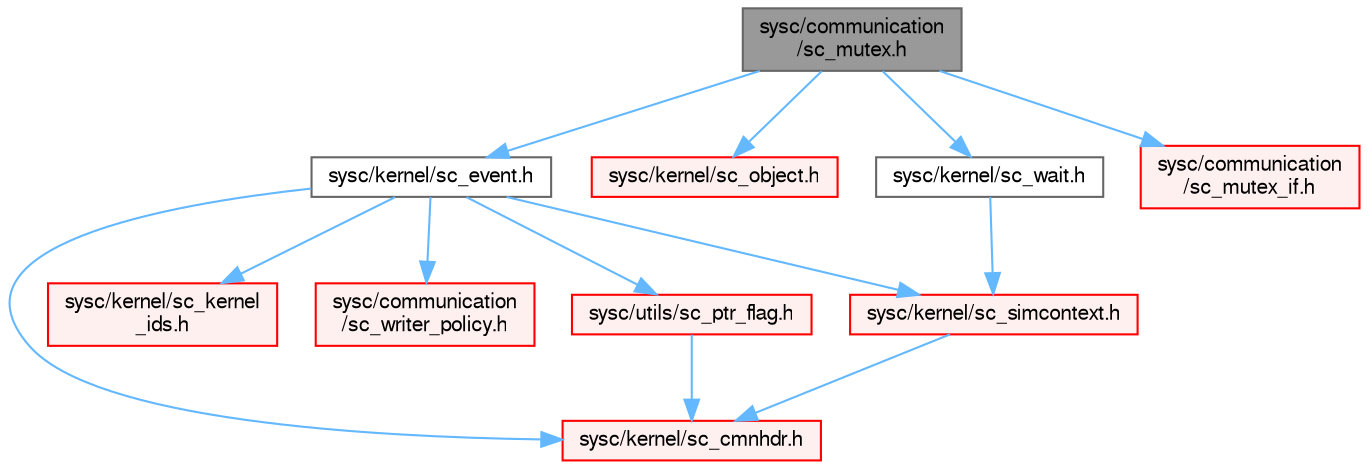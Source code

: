 digraph "sysc/communication/sc_mutex.h"
{
 // LATEX_PDF_SIZE
  bgcolor="transparent";
  edge [fontname=FreeSans,fontsize=10,labelfontname=FreeSans,labelfontsize=10];
  node [fontname=FreeSans,fontsize=10,shape=box,height=0.2,width=0.4];
  Node1 [id="Node000001",label="sysc/communication\l/sc_mutex.h",height=0.2,width=0.4,color="gray40", fillcolor="grey60", style="filled", fontcolor="black",tooltip=" "];
  Node1 -> Node2 [id="edge1_Node000001_Node000002",color="steelblue1",style="solid",tooltip=" "];
  Node2 [id="Node000002",label="sysc/kernel/sc_event.h",height=0.2,width=0.4,color="grey40", fillcolor="white", style="filled",URL="$a00398.html",tooltip=" "];
  Node2 -> Node3 [id="edge2_Node000002_Node000003",color="steelblue1",style="solid",tooltip=" "];
  Node3 [id="Node000003",label="sysc/kernel/sc_cmnhdr.h",height=0.2,width=0.4,color="red", fillcolor="#FFF0F0", style="filled",URL="$a00428.html",tooltip=" "];
  Node2 -> Node8 [id="edge3_Node000002_Node000008",color="steelblue1",style="solid",tooltip=" "];
  Node8 [id="Node000008",label="sysc/kernel/sc_kernel\l_ids.h",height=0.2,width=0.4,color="red", fillcolor="#FFF0F0", style="filled",URL="$a00386.html",tooltip=" "];
  Node2 -> Node13 [id="edge4_Node000002_Node000013",color="steelblue1",style="solid",tooltip=" "];
  Node13 [id="Node000013",label="sysc/kernel/sc_simcontext.h",height=0.2,width=0.4,color="red", fillcolor="#FFF0F0", style="filled",URL="$a00377.html",tooltip=" "];
  Node13 -> Node3 [id="edge5_Node000013_Node000003",color="steelblue1",style="solid",tooltip=" "];
  Node2 -> Node51 [id="edge6_Node000002_Node000051",color="steelblue1",style="solid",tooltip=" "];
  Node51 [id="Node000051",label="sysc/communication\l/sc_writer_policy.h",height=0.2,width=0.4,color="red", fillcolor="#FFF0F0", style="filled",URL="$a00248.html",tooltip=" "];
  Node2 -> Node53 [id="edge7_Node000002_Node000053",color="steelblue1",style="solid",tooltip=" "];
  Node53 [id="Node000053",label="sysc/utils/sc_ptr_flag.h",height=0.2,width=0.4,color="red", fillcolor="#FFF0F0", style="filled",URL="$a00239.html",tooltip=" "];
  Node53 -> Node3 [id="edge8_Node000053_Node000003",color="steelblue1",style="solid",tooltip=" "];
  Node1 -> Node16 [id="edge9_Node000001_Node000016",color="steelblue1",style="solid",tooltip=" "];
  Node16 [id="Node000016",label="sysc/kernel/sc_object.h",height=0.2,width=0.4,color="red", fillcolor="#FFF0F0", style="filled",URL="$a00380.html",tooltip=" "];
  Node1 -> Node54 [id="edge10_Node000001_Node000054",color="steelblue1",style="solid",tooltip=" "];
  Node54 [id="Node000054",label="sysc/kernel/sc_wait.h",height=0.2,width=0.4,color="grey40", fillcolor="white", style="filled",URL="$a00332.html",tooltip=" "];
  Node54 -> Node13 [id="edge11_Node000054_Node000013",color="steelblue1",style="solid",tooltip=" "];
  Node1 -> Node49 [id="edge12_Node000001_Node000049",color="steelblue1",style="solid",tooltip=" "];
  Node49 [id="Node000049",label="sysc/communication\l/sc_mutex_if.h",height=0.2,width=0.4,color="red", fillcolor="#FFF0F0", style="filled",URL="$a00245.html",tooltip=" "];
}
